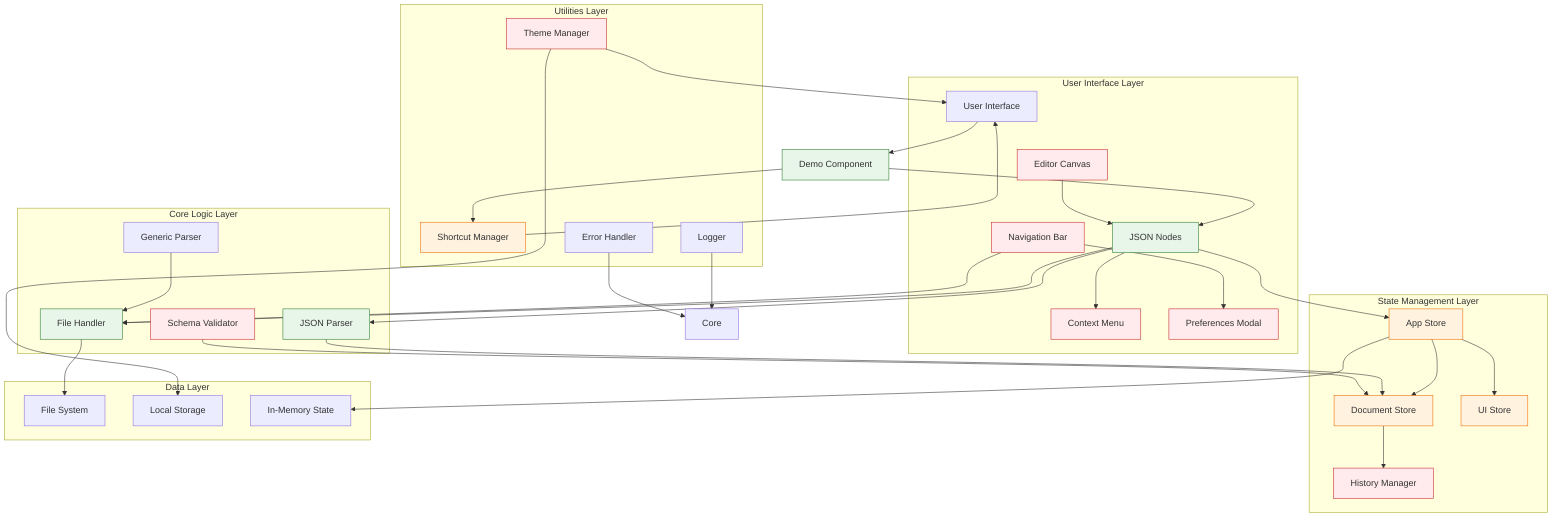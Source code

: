 graph TB
    subgraph "User Interface Layer"
        UI[User Interface]
        NB[Navigation Bar]
        EC[Editor Canvas]
        JN[JSON Nodes]
        CM[Context Menu]
        PM[Preferences Modal]
    end

    subgraph "State Management Layer"
        AS[App Store]
        DS[Document Store]
        US[UI Store]
        HM[History Manager]
    end

    subgraph "Core Logic Layer"
        JP[JSON Parser]
        FH[File Handler]
        SV[Schema Validator]
        GP[Generic Parser]
    end

    subgraph "Utilities Layer"
        SM[Shortcut Manager]
        TM[Theme Manager]
        LH[Logger]
        EH[Error Handler]
    end

    subgraph "Data Layer"
        FS[File System]
        LS[Local Storage]
        MEM[In-Memory State]
    end

    %% Current Implementation Flow
    UI --> Demo[Demo Component]
    Demo --> JN
    JN --> JP
    JN --> FH
    Demo --> SM

    %% Intended Architecture
    NB --> FH
    NB --> PM
    EC --> JN
    JN --> CM
    JN --> AS
    AS --> DS
    AS --> US
    DS --> HM
    JP --> DS
    SV --> DS
    GP --> FH
    SM --> UI
    TM --> UI
    LH --> Core
    EH --> Core

    FH --> FS
    TM --> LS
    AS --> MEM

    classDef implemented fill:#e8f5e9,stroke:#2e7d32
    classDef partial fill:#fff3e0,stroke:#ef6c00
    classDef missing fill:#ffebee,stroke:#c62828

    class JP,FH,JN,Demo implemented
    class AS,DS,US,SM partial
    class NB,EC,CM,PM,HM,SV,TM missing